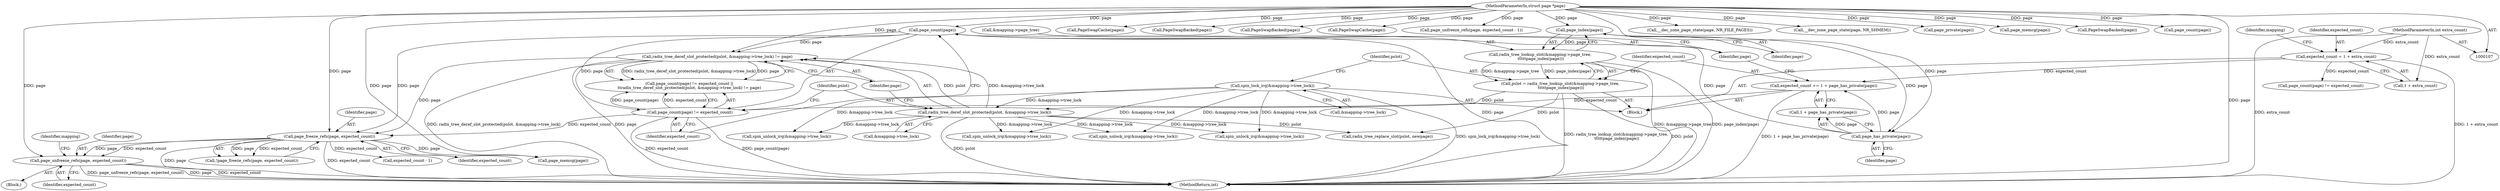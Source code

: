 digraph "0_linux_42cb14b110a5698ccf26ce59c4441722605a3743_0@API" {
"1000228" [label="(Call,page_unfreeze_refs(page, expected_count))"];
"1000204" [label="(Call,page_freeze_refs(page, expected_count))"];
"1000182" [label="(Call,page_count(page))"];
"1000177" [label="(Call,page_has_private(page))"];
"1000171" [label="(Call,page_index(page))"];
"1000110" [label="(MethodParameterIn,struct page *page)"];
"1000185" [label="(Call,radix_tree_deref_slot_protected(pslot, &mapping->tree_lock) != page)"];
"1000186" [label="(Call,radix_tree_deref_slot_protected(pslot, &mapping->tree_lock))"];
"1000164" [label="(Call,pslot = radix_tree_lookup_slot(&mapping->page_tree,\n \t\t\t\t\tpage_index(page)))"];
"1000166" [label="(Call,radix_tree_lookup_slot(&mapping->page_tree,\n \t\t\t\t\tpage_index(page)))"];
"1000159" [label="(Call,spin_lock_irq(&mapping->tree_lock))"];
"1000181" [label="(Call,page_count(page) != expected_count)"];
"1000173" [label="(Call,expected_count += 1 + page_has_private(page))"];
"1000116" [label="(Call,expected_count = 1 + extra_count)"];
"1000113" [label="(MethodParameterIn,int extra_count)"];
"1000204" [label="(Call,page_freeze_refs(page, expected_count))"];
"1000234" [label="(Identifier,mapping)"];
"1000124" [label="(Identifier,mapping)"];
"1000227" [label="(Block,)"];
"1000265" [label="(Call,PageSwapCache(page))"];
"1000171" [label="(Call,page_index(page))"];
"1000258" [label="(Call,PageSwapBacked(page))"];
"1000160" [label="(Call,&mapping->tree_lock)"];
"1000153" [label="(Call,PageSwapBacked(page))"];
"1000167" [label="(Call,&mapping->page_tree)"];
"1000291" [label="(Call,PageSwapCache(page))"];
"1000277" [label="(Call,page_unfreeze_refs(page, expected_count - 1))"];
"1000184" [label="(Identifier,expected_count)"];
"1000208" [label="(Call,spin_unlock_irq(&mapping->tree_lock))"];
"1000165" [label="(Identifier,pslot)"];
"1000164" [label="(Call,pslot = radix_tree_lookup_slot(&mapping->page_tree,\n \t\t\t\t\tpage_index(page)))"];
"1000229" [label="(Identifier,page)"];
"1000309" [label="(MethodReturn,int)"];
"1000241" [label="(Call,page_memcg(page))"];
"1000180" [label="(Call,page_count(page) != expected_count ||\n\t\tradix_tree_deref_slot_protected(pslot, &mapping->tree_lock) != page)"];
"1000302" [label="(Call,spin_unlock_irq(&mapping->tree_lock))"];
"1000175" [label="(Call,1 + page_has_private(page))"];
"1000177" [label="(Call,page_has_private(page))"];
"1000192" [label="(Identifier,page)"];
"1000178" [label="(Identifier,page)"];
"1000231" [label="(Call,spin_unlock_irq(&mapping->tree_lock))"];
"1000118" [label="(Call,1 + extra_count)"];
"1000194" [label="(Call,spin_unlock_irq(&mapping->tree_lock))"];
"1000127" [label="(Call,page_count(page) != expected_count)"];
"1000282" [label="(Call,__dec_zone_page_state(page, NR_FILE_PAGES))"];
"1000296" [label="(Call,__dec_zone_page_state(page, NR_SHMEM))"];
"1000182" [label="(Call,page_count(page))"];
"1000228" [label="(Call,page_unfreeze_refs(page, expected_count))"];
"1000114" [label="(Block,)"];
"1000159" [label="(Call,spin_lock_irq(&mapping->tree_lock))"];
"1000272" [label="(Call,page_private(page))"];
"1000186" [label="(Call,radix_tree_deref_slot_protected(pslot, &mapping->tree_lock))"];
"1000136" [label="(Call,page_memcg(page))"];
"1000166" [label="(Call,radix_tree_lookup_slot(&mapping->page_tree,\n \t\t\t\t\tpage_index(page)))"];
"1000293" [label="(Call,PageSwapBacked(page))"];
"1000188" [label="(Call,&mapping->tree_lock)"];
"1000187" [label="(Identifier,pslot)"];
"1000173" [label="(Call,expected_count += 1 + page_has_private(page))"];
"1000183" [label="(Identifier,page)"];
"1000128" [label="(Call,page_count(page))"];
"1000116" [label="(Call,expected_count = 1 + extra_count)"];
"1000279" [label="(Call,expected_count - 1)"];
"1000113" [label="(MethodParameterIn,int extra_count)"];
"1000230" [label="(Identifier,expected_count)"];
"1000206" [label="(Identifier,expected_count)"];
"1000172" [label="(Identifier,page)"];
"1000205" [label="(Identifier,page)"];
"1000203" [label="(Call,!page_freeze_refs(page, expected_count))"];
"1000117" [label="(Identifier,expected_count)"];
"1000181" [label="(Call,page_count(page) != expected_count)"];
"1000274" [label="(Call,radix_tree_replace_slot(pslot, newpage))"];
"1000185" [label="(Call,radix_tree_deref_slot_protected(pslot, &mapping->tree_lock) != page)"];
"1000174" [label="(Identifier,expected_count)"];
"1000110" [label="(MethodParameterIn,struct page *page)"];
"1000228" -> "1000227"  [label="AST: "];
"1000228" -> "1000230"  [label="CFG: "];
"1000229" -> "1000228"  [label="AST: "];
"1000230" -> "1000228"  [label="AST: "];
"1000234" -> "1000228"  [label="CFG: "];
"1000228" -> "1000309"  [label="DDG: page_unfreeze_refs(page, expected_count)"];
"1000228" -> "1000309"  [label="DDG: page"];
"1000228" -> "1000309"  [label="DDG: expected_count"];
"1000204" -> "1000228"  [label="DDG: page"];
"1000204" -> "1000228"  [label="DDG: expected_count"];
"1000110" -> "1000228"  [label="DDG: page"];
"1000204" -> "1000203"  [label="AST: "];
"1000204" -> "1000206"  [label="CFG: "];
"1000205" -> "1000204"  [label="AST: "];
"1000206" -> "1000204"  [label="AST: "];
"1000203" -> "1000204"  [label="CFG: "];
"1000204" -> "1000309"  [label="DDG: page"];
"1000204" -> "1000309"  [label="DDG: expected_count"];
"1000204" -> "1000203"  [label="DDG: page"];
"1000204" -> "1000203"  [label="DDG: expected_count"];
"1000182" -> "1000204"  [label="DDG: page"];
"1000185" -> "1000204"  [label="DDG: page"];
"1000110" -> "1000204"  [label="DDG: page"];
"1000181" -> "1000204"  [label="DDG: expected_count"];
"1000204" -> "1000241"  [label="DDG: page"];
"1000204" -> "1000279"  [label="DDG: expected_count"];
"1000182" -> "1000181"  [label="AST: "];
"1000182" -> "1000183"  [label="CFG: "];
"1000183" -> "1000182"  [label="AST: "];
"1000184" -> "1000182"  [label="CFG: "];
"1000182" -> "1000309"  [label="DDG: page"];
"1000182" -> "1000181"  [label="DDG: page"];
"1000177" -> "1000182"  [label="DDG: page"];
"1000110" -> "1000182"  [label="DDG: page"];
"1000182" -> "1000185"  [label="DDG: page"];
"1000177" -> "1000175"  [label="AST: "];
"1000177" -> "1000178"  [label="CFG: "];
"1000178" -> "1000177"  [label="AST: "];
"1000175" -> "1000177"  [label="CFG: "];
"1000177" -> "1000173"  [label="DDG: page"];
"1000177" -> "1000175"  [label="DDG: page"];
"1000171" -> "1000177"  [label="DDG: page"];
"1000110" -> "1000177"  [label="DDG: page"];
"1000171" -> "1000166"  [label="AST: "];
"1000171" -> "1000172"  [label="CFG: "];
"1000172" -> "1000171"  [label="AST: "];
"1000166" -> "1000171"  [label="CFG: "];
"1000171" -> "1000166"  [label="DDG: page"];
"1000110" -> "1000171"  [label="DDG: page"];
"1000110" -> "1000107"  [label="AST: "];
"1000110" -> "1000309"  [label="DDG: page"];
"1000110" -> "1000128"  [label="DDG: page"];
"1000110" -> "1000136"  [label="DDG: page"];
"1000110" -> "1000153"  [label="DDG: page"];
"1000110" -> "1000185"  [label="DDG: page"];
"1000110" -> "1000241"  [label="DDG: page"];
"1000110" -> "1000258"  [label="DDG: page"];
"1000110" -> "1000265"  [label="DDG: page"];
"1000110" -> "1000272"  [label="DDG: page"];
"1000110" -> "1000277"  [label="DDG: page"];
"1000110" -> "1000282"  [label="DDG: page"];
"1000110" -> "1000291"  [label="DDG: page"];
"1000110" -> "1000293"  [label="DDG: page"];
"1000110" -> "1000296"  [label="DDG: page"];
"1000185" -> "1000180"  [label="AST: "];
"1000185" -> "1000192"  [label="CFG: "];
"1000186" -> "1000185"  [label="AST: "];
"1000192" -> "1000185"  [label="AST: "];
"1000180" -> "1000185"  [label="CFG: "];
"1000185" -> "1000309"  [label="DDG: radix_tree_deref_slot_protected(pslot, &mapping->tree_lock)"];
"1000185" -> "1000309"  [label="DDG: page"];
"1000185" -> "1000180"  [label="DDG: radix_tree_deref_slot_protected(pslot, &mapping->tree_lock)"];
"1000185" -> "1000180"  [label="DDG: page"];
"1000186" -> "1000185"  [label="DDG: pslot"];
"1000186" -> "1000185"  [label="DDG: &mapping->tree_lock"];
"1000186" -> "1000188"  [label="CFG: "];
"1000187" -> "1000186"  [label="AST: "];
"1000188" -> "1000186"  [label="AST: "];
"1000192" -> "1000186"  [label="CFG: "];
"1000186" -> "1000309"  [label="DDG: pslot"];
"1000164" -> "1000186"  [label="DDG: pslot"];
"1000159" -> "1000186"  [label="DDG: &mapping->tree_lock"];
"1000186" -> "1000194"  [label="DDG: &mapping->tree_lock"];
"1000186" -> "1000208"  [label="DDG: &mapping->tree_lock"];
"1000186" -> "1000231"  [label="DDG: &mapping->tree_lock"];
"1000186" -> "1000274"  [label="DDG: pslot"];
"1000186" -> "1000302"  [label="DDG: &mapping->tree_lock"];
"1000164" -> "1000114"  [label="AST: "];
"1000164" -> "1000166"  [label="CFG: "];
"1000165" -> "1000164"  [label="AST: "];
"1000166" -> "1000164"  [label="AST: "];
"1000174" -> "1000164"  [label="CFG: "];
"1000164" -> "1000309"  [label="DDG: radix_tree_lookup_slot(&mapping->page_tree,\n \t\t\t\t\tpage_index(page))"];
"1000164" -> "1000309"  [label="DDG: pslot"];
"1000166" -> "1000164"  [label="DDG: &mapping->page_tree"];
"1000166" -> "1000164"  [label="DDG: page_index(page)"];
"1000164" -> "1000274"  [label="DDG: pslot"];
"1000167" -> "1000166"  [label="AST: "];
"1000166" -> "1000309"  [label="DDG: &mapping->page_tree"];
"1000166" -> "1000309"  [label="DDG: page_index(page)"];
"1000159" -> "1000114"  [label="AST: "];
"1000159" -> "1000160"  [label="CFG: "];
"1000160" -> "1000159"  [label="AST: "];
"1000165" -> "1000159"  [label="CFG: "];
"1000159" -> "1000309"  [label="DDG: spin_lock_irq(&mapping->tree_lock)"];
"1000159" -> "1000194"  [label="DDG: &mapping->tree_lock"];
"1000159" -> "1000208"  [label="DDG: &mapping->tree_lock"];
"1000159" -> "1000231"  [label="DDG: &mapping->tree_lock"];
"1000159" -> "1000302"  [label="DDG: &mapping->tree_lock"];
"1000181" -> "1000180"  [label="AST: "];
"1000181" -> "1000184"  [label="CFG: "];
"1000184" -> "1000181"  [label="AST: "];
"1000187" -> "1000181"  [label="CFG: "];
"1000180" -> "1000181"  [label="CFG: "];
"1000181" -> "1000309"  [label="DDG: page_count(page)"];
"1000181" -> "1000309"  [label="DDG: expected_count"];
"1000181" -> "1000180"  [label="DDG: page_count(page)"];
"1000181" -> "1000180"  [label="DDG: expected_count"];
"1000173" -> "1000181"  [label="DDG: expected_count"];
"1000173" -> "1000114"  [label="AST: "];
"1000173" -> "1000175"  [label="CFG: "];
"1000174" -> "1000173"  [label="AST: "];
"1000175" -> "1000173"  [label="AST: "];
"1000183" -> "1000173"  [label="CFG: "];
"1000173" -> "1000309"  [label="DDG: 1 + page_has_private(page)"];
"1000116" -> "1000173"  [label="DDG: expected_count"];
"1000116" -> "1000114"  [label="AST: "];
"1000116" -> "1000118"  [label="CFG: "];
"1000117" -> "1000116"  [label="AST: "];
"1000118" -> "1000116"  [label="AST: "];
"1000124" -> "1000116"  [label="CFG: "];
"1000116" -> "1000309"  [label="DDG: 1 + extra_count"];
"1000113" -> "1000116"  [label="DDG: extra_count"];
"1000116" -> "1000127"  [label="DDG: expected_count"];
"1000113" -> "1000107"  [label="AST: "];
"1000113" -> "1000309"  [label="DDG: extra_count"];
"1000113" -> "1000118"  [label="DDG: extra_count"];
}
